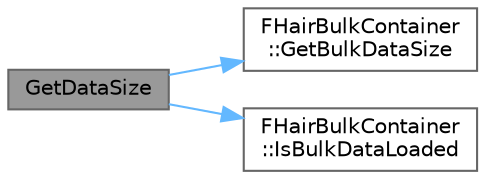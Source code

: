 digraph "GetDataSize"
{
 // INTERACTIVE_SVG=YES
 // LATEX_PDF_SIZE
  bgcolor="transparent";
  edge [fontname=Helvetica,fontsize=10,labelfontname=Helvetica,labelfontsize=10];
  node [fontname=Helvetica,fontsize=10,shape=box,height=0.2,width=0.4];
  rankdir="LR";
  Node1 [id="Node000001",label="GetDataSize",height=0.2,width=0.4,color="gray40", fillcolor="grey60", style="filled", fontcolor="black",tooltip=" "];
  Node1 -> Node2 [id="edge1_Node000001_Node000002",color="steelblue1",style="solid",tooltip=" "];
  Node2 [id="Node000002",label="FHairBulkContainer\l::GetBulkDataSize",height=0.2,width=0.4,color="grey40", fillcolor="white", style="filled",URL="$d7/d5f/structFHairBulkContainer.html#ae3261c84bca7f80e15f30fa93b70935a",tooltip=" "];
  Node1 -> Node3 [id="edge2_Node000001_Node000003",color="steelblue1",style="solid",tooltip=" "];
  Node3 [id="Node000003",label="FHairBulkContainer\l::IsBulkDataLoaded",height=0.2,width=0.4,color="grey40", fillcolor="white", style="filled",URL="$d7/d5f/structFHairBulkContainer.html#a3b258fdb23fa1749879766d26591a18e",tooltip=" "];
}
